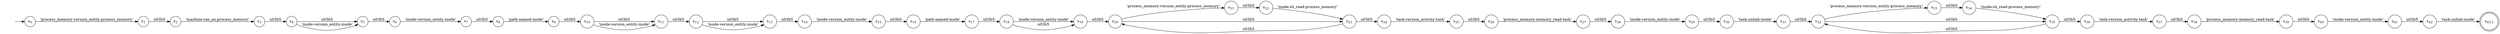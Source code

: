 digraph NFA {
    rankdir = LR;
    I [style = invis];
    I -> S0;
    S0 [label = <s<sub>0</sub>>, shape = circle];
    S1 [label = <s<sub>1</sub>>, shape = circle];
    S2 [label = <s<sub>2</sub>>, shape = circle];
    S3 [label = <s<sub>3</sub>>, shape = circle];
    S4 [label = <s<sub>4</sub>>, shape = circle];
    S5 [label = <s<sub>5</sub>>, shape = circle];
    S6 [label = <s<sub>6</sub>>, shape = circle];
    S7 [label = <s<sub>7</sub>>, shape = circle];
    S8 [label = <s<sub>8</sub>>, shape = circle];
    S9 [label = <s<sub>9</sub>>, shape = circle];
    S10 [label = <s<sub>10</sub>>, shape = circle];
    S11 [label = <s<sub>11</sub>>, shape = circle];
    S12 [label = <s<sub>12</sub>>, shape = circle];
    S13 [label = <s<sub>13</sub>>, shape = circle];
    S14 [label = <s<sub>14</sub>>, shape = circle];
    S15 [label = <s<sub>15</sub>>, shape = circle];
    S16 [label = <s<sub>16</sub>>, shape = circle];
    S17 [label = <s<sub>17</sub>>, shape = circle];
    S18 [label = <s<sub>18</sub>>, shape = circle];
    S19 [label = <s<sub>19</sub>>, shape = circle];
    S20 [label = <s<sub>20</sub>>, shape = circle];
    S21 [label = <s<sub>21</sub>>, shape = circle];
    S22 [label = <s<sub>22</sub>>, shape = circle];
    S23 [label = <s<sub>23</sub>>, shape = circle];
    S24 [label = <s<sub>24</sub>>, shape = circle];
    S25 [label = <s<sub>25</sub>>, shape = circle];
    S26 [label = <s<sub>26</sub>>, shape = circle];
    S27 [label = <s<sub>27</sub>>, shape = circle];
    S28 [label = <s<sub>28</sub>>, shape = circle];
    S29 [label = <s<sub>29</sub>>, shape = circle];
    S30 [label = <s<sub>30</sub>>, shape = circle];
    S31 [label = <s<sub>31</sub>>, shape = circle];
    S32 [label = <s<sub>32</sub>>, shape = circle];
    S33 [label = <s<sub>33</sub>>, shape = circle];
    S34 [label = <s<sub>34</sub>>, shape = circle];
    S35 [label = <s<sub>35</sub>>, shape = circle];
    S35 -> S32 [label = "\u03b5"];
    S36 [label = <s<sub>36</sub>>, shape = circle];
    S37 [label = <s<sub>37</sub>>, shape = circle];
    S38 [label = <s<sub>38</sub>>, shape = circle];
    S39 [label = <s<sub>39</sub>>, shape = circle];
    S40 [label = <s<sub>40</sub>>, shape = circle];
    S41 [label = <s<sub>41</sub>>, shape = circle];
    S42 [label = <s<sub>42</sub>>, shape = circle];
    S43 [label = <s<sub>43,1</sub>>, shape = circle, peripheries = 2];
    S42 -> S43 [label = "'task-unlink-inode'"];
    S41 -> S42 [label = "\u03b5"];
    S40 -> S41 [label = "'inode-version_entity-inode'"];
    S39 -> S40 [label = "\u03b5"];
    S38 -> S39 [label = "'process_memory-memory_read-task'"];
    S37 -> S38 [label = "\u03b5"];
    S36 -> S37 [label = "'task-version_activity-task'"];
    S35 -> S36 [label = "\u03b5"];
    S34 -> S35 [label = "'inode-sh_read-process_memory'"];
    S33 -> S34 [label = "\u03b5"];
    S32 -> S33 [label = "'process_memory-version_entity-process_memory'"];
    S32 -> S35 [label = "\u03b5"];
    S31 -> S32 [label = "\u03b5"];
    S30 -> S31 [label = "'task-unlink-inode'"];
    S29 -> S30 [label = "\u03b5"];
    S28 -> S29 [label = "'inode-version_entity-inode'"];
    S27 -> S28 [label = "\u03b5"];
    S26 -> S27 [label = "'process_memory-memory_read-task'"];
    S25 -> S26 [label = "\u03b5"];
    S24 -> S25 [label = "'task-version_activity-task'"];
    S23 -> S24 [label = "\u03b5"];
    S23 -> S20 [label = "\u03b5"];
    S22 -> S23 [label = "'inode-sh_read-process_memory'"];
    S21 -> S22 [label = "\u03b5"];
    S20 -> S21 [label = "'process_memory-version_entity-process_memory'"];
    S20 -> S23 [label = "\u03b5"];
    S19 -> S20 [label = "\u03b5"];
    S18 -> S19 [label = "'inode-version_entity-inode'"];
    S18 -> S19 [label = "\u03b5"];
    S17 -> S18 [label = "\u03b5"];
    S16 -> S17 [label = "'path-named-inode'"];
    S15 -> S16 [label = "\u03b5"];
    S14 -> S15 [label = "'inode-version_entity-inode'"];
    S13 -> S14 [label = "\u03b5"];
    S12 -> S13 [label = "\u03b5"];
    S12 -> S13 [label = "'inode-version_entity-inode'"];
    S11 -> S12 [label = "\u03b5"];
    S10 -> S11 [label = "\u03b5"];
    S10 -> S11 [label = "'inode-version_entity-inode'"];
    S9 -> S10 [label = "\u03b5"];
    S8 -> S9 [label = "'path-named-inode'"];
    S7 -> S8 [label = "\u03b5"];
    S6 -> S7 [label = "'inode-version_entity-inode'"];
    S5 -> S6 [label = "\u03b5"];
    S4 -> S5 [label = "\u03b5"];
    S4 -> S5 [label = "'inode-version_entity-inode'"];
    S3 -> S4 [label = "\u03b5"];
    S2 -> S3 [label = "'machine-ran_on-process_memory'"];
    S1 -> S2 [label = "\u03b5"];
    S0 -> S1 [label = "'process_memory-version_entity-process_memory'"];
}
